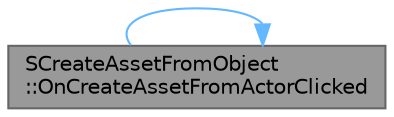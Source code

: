 digraph "SCreateAssetFromObject::OnCreateAssetFromActorClicked"
{
 // INTERACTIVE_SVG=YES
 // LATEX_PDF_SIZE
  bgcolor="transparent";
  edge [fontname=Helvetica,fontsize=10,labelfontname=Helvetica,labelfontsize=10];
  node [fontname=Helvetica,fontsize=10,shape=box,height=0.2,width=0.4];
  rankdir="LR";
  Node1 [id="Node000001",label="SCreateAssetFromObject\l::OnCreateAssetFromActorClicked",height=0.2,width=0.4,color="gray40", fillcolor="grey60", style="filled", fontcolor="black",tooltip="Callback when the \"create asset\" button is clicked."];
  Node1 -> Node1 [id="edge1_Node000001_Node000001",color="steelblue1",style="solid",tooltip=" "];
}
